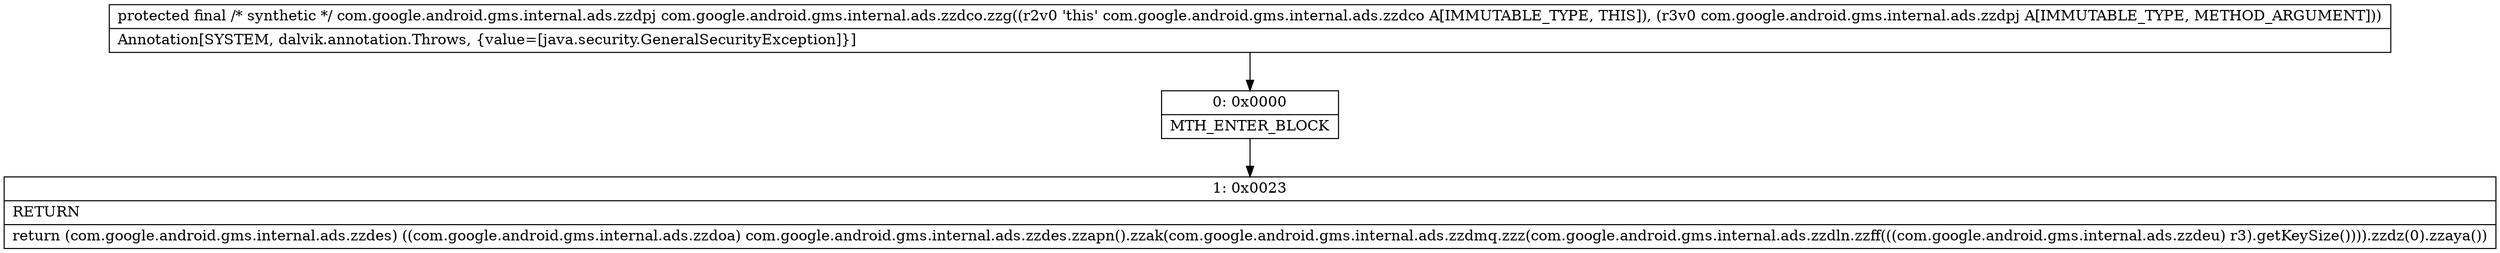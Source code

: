 digraph "CFG forcom.google.android.gms.internal.ads.zzdco.zzg(Lcom\/google\/android\/gms\/internal\/ads\/zzdpj;)Lcom\/google\/android\/gms\/internal\/ads\/zzdpj;" {
Node_0 [shape=record,label="{0\:\ 0x0000|MTH_ENTER_BLOCK\l}"];
Node_1 [shape=record,label="{1\:\ 0x0023|RETURN\l|return (com.google.android.gms.internal.ads.zzdes) ((com.google.android.gms.internal.ads.zzdoa) com.google.android.gms.internal.ads.zzdes.zzapn().zzak(com.google.android.gms.internal.ads.zzdmq.zzz(com.google.android.gms.internal.ads.zzdln.zzff(((com.google.android.gms.internal.ads.zzdeu) r3).getKeySize()))).zzdz(0).zzaya())\l}"];
MethodNode[shape=record,label="{protected final \/* synthetic *\/ com.google.android.gms.internal.ads.zzdpj com.google.android.gms.internal.ads.zzdco.zzg((r2v0 'this' com.google.android.gms.internal.ads.zzdco A[IMMUTABLE_TYPE, THIS]), (r3v0 com.google.android.gms.internal.ads.zzdpj A[IMMUTABLE_TYPE, METHOD_ARGUMENT]))  | Annotation[SYSTEM, dalvik.annotation.Throws, \{value=[java.security.GeneralSecurityException]\}]\l}"];
MethodNode -> Node_0;
Node_0 -> Node_1;
}

